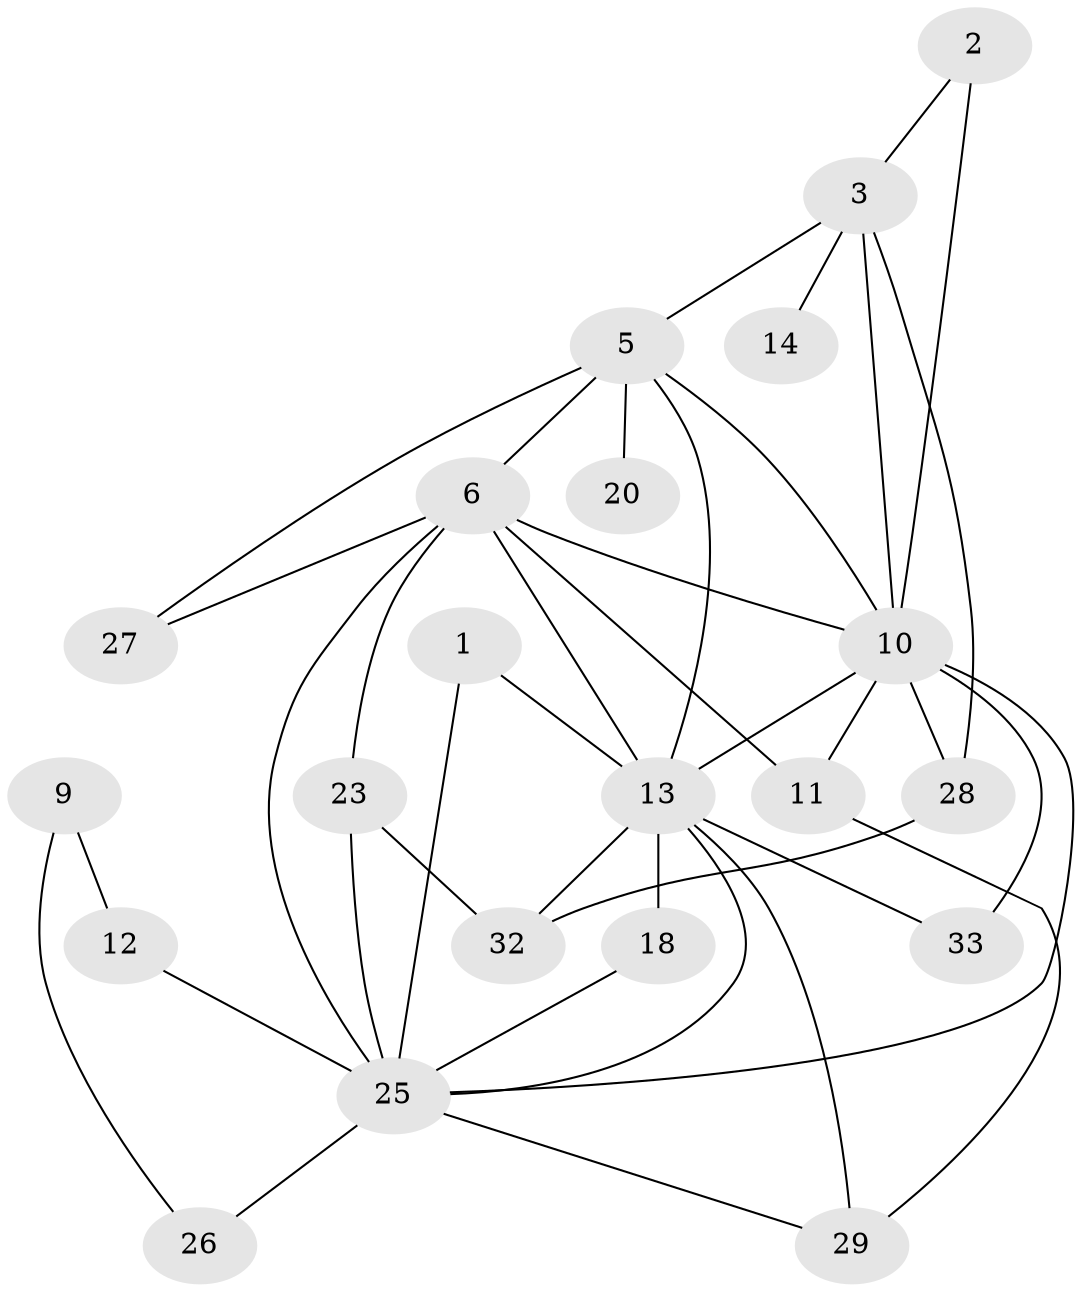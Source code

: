 // original degree distribution, {3: 0.23684210526315788, 1: 0.23684210526315788, 2: 0.2807017543859649, 5: 0.043859649122807015, 0: 0.09649122807017543, 4: 0.09649122807017543, 7: 0.008771929824561403}
// Generated by graph-tools (version 1.1) at 2025/48/03/04/25 22:48:14]
// undirected, 21 vertices, 39 edges
graph export_dot {
  node [color=gray90,style=filled];
  1;
  2;
  3;
  5;
  6;
  9;
  10;
  11;
  12;
  13;
  14;
  18;
  20;
  23;
  25;
  26;
  27;
  28;
  29;
  32;
  33;
  1 -- 13 [weight=1.0];
  1 -- 25 [weight=1.0];
  2 -- 3 [weight=1.0];
  2 -- 10 [weight=3.0];
  3 -- 5 [weight=1.0];
  3 -- 10 [weight=2.0];
  3 -- 14 [weight=1.0];
  3 -- 28 [weight=1.0];
  5 -- 6 [weight=1.0];
  5 -- 10 [weight=1.0];
  5 -- 13 [weight=1.0];
  5 -- 20 [weight=1.0];
  5 -- 27 [weight=1.0];
  6 -- 10 [weight=4.0];
  6 -- 11 [weight=1.0];
  6 -- 13 [weight=1.0];
  6 -- 23 [weight=1.0];
  6 -- 25 [weight=1.0];
  6 -- 27 [weight=1.0];
  9 -- 12 [weight=1.0];
  9 -- 26 [weight=1.0];
  10 -- 11 [weight=1.0];
  10 -- 13 [weight=1.0];
  10 -- 25 [weight=1.0];
  10 -- 28 [weight=1.0];
  10 -- 33 [weight=1.0];
  11 -- 29 [weight=1.0];
  12 -- 25 [weight=1.0];
  13 -- 18 [weight=1.0];
  13 -- 25 [weight=1.0];
  13 -- 29 [weight=1.0];
  13 -- 32 [weight=1.0];
  13 -- 33 [weight=1.0];
  18 -- 25 [weight=1.0];
  23 -- 25 [weight=1.0];
  23 -- 32 [weight=1.0];
  25 -- 26 [weight=1.0];
  25 -- 29 [weight=1.0];
  28 -- 32 [weight=1.0];
}
